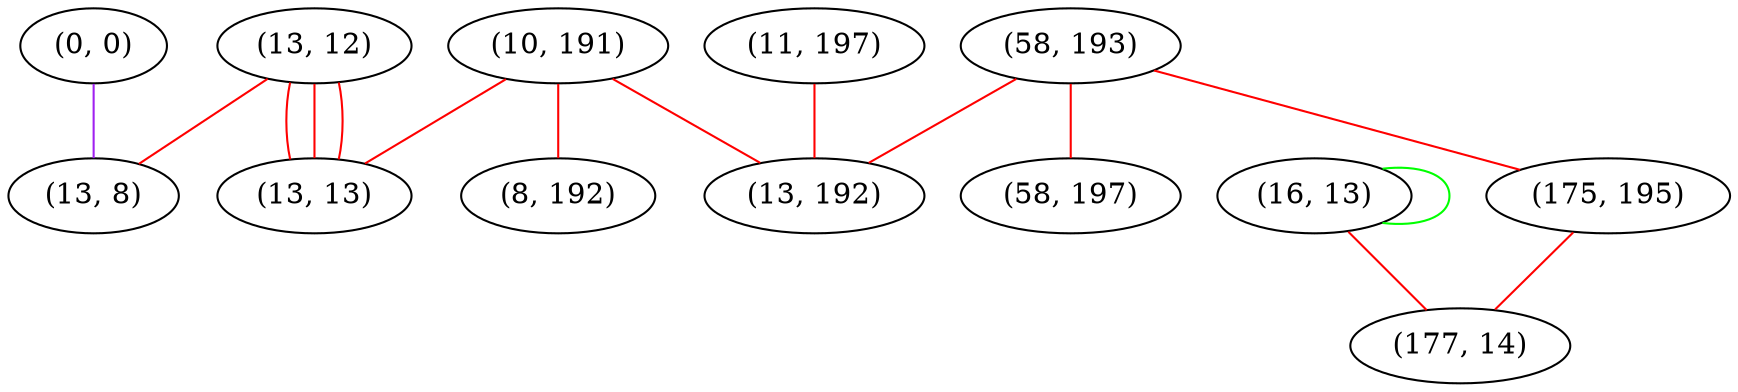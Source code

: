 graph "" {
"(10, 191)";
"(16, 13)";
"(13, 12)";
"(0, 0)";
"(13, 13)";
"(58, 193)";
"(11, 197)";
"(175, 195)";
"(8, 192)";
"(58, 197)";
"(13, 8)";
"(177, 14)";
"(13, 192)";
"(10, 191)" -- "(8, 192)"  [color=red, key=0, weight=1];
"(10, 191)" -- "(13, 13)"  [color=red, key=0, weight=1];
"(10, 191)" -- "(13, 192)"  [color=red, key=0, weight=1];
"(16, 13)" -- "(16, 13)"  [color=green, key=0, weight=2];
"(16, 13)" -- "(177, 14)"  [color=red, key=0, weight=1];
"(13, 12)" -- "(13, 13)"  [color=red, key=0, weight=1];
"(13, 12)" -- "(13, 13)"  [color=red, key=1, weight=1];
"(13, 12)" -- "(13, 13)"  [color=red, key=2, weight=1];
"(13, 12)" -- "(13, 8)"  [color=red, key=0, weight=1];
"(0, 0)" -- "(13, 8)"  [color=purple, key=0, weight=4];
"(58, 193)" -- "(175, 195)"  [color=red, key=0, weight=1];
"(58, 193)" -- "(58, 197)"  [color=red, key=0, weight=1];
"(58, 193)" -- "(13, 192)"  [color=red, key=0, weight=1];
"(11, 197)" -- "(13, 192)"  [color=red, key=0, weight=1];
"(175, 195)" -- "(177, 14)"  [color=red, key=0, weight=1];
}
